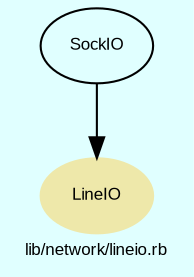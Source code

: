 digraph TopLevel {
    compound = true
    bgcolor = lightcyan1
    fontname = Arial
    fontsize = 8
    label = "lib/network/lineio.rb"
    node [
        fontname = Arial,
        fontsize = 8,
        color = black
    ]

    LineIO [
        fontcolor = black,
        URL = "classes/LineIO.html",
        shape = ellipse,
        color = palegoldenrod,
        style = filled,
        label = "LineIO"
    ]

    SockIO [
        URL = "classes/SockIO.html",
        label = "SockIO"
    ]

    SockIO -> LineIO [

    ]

}

